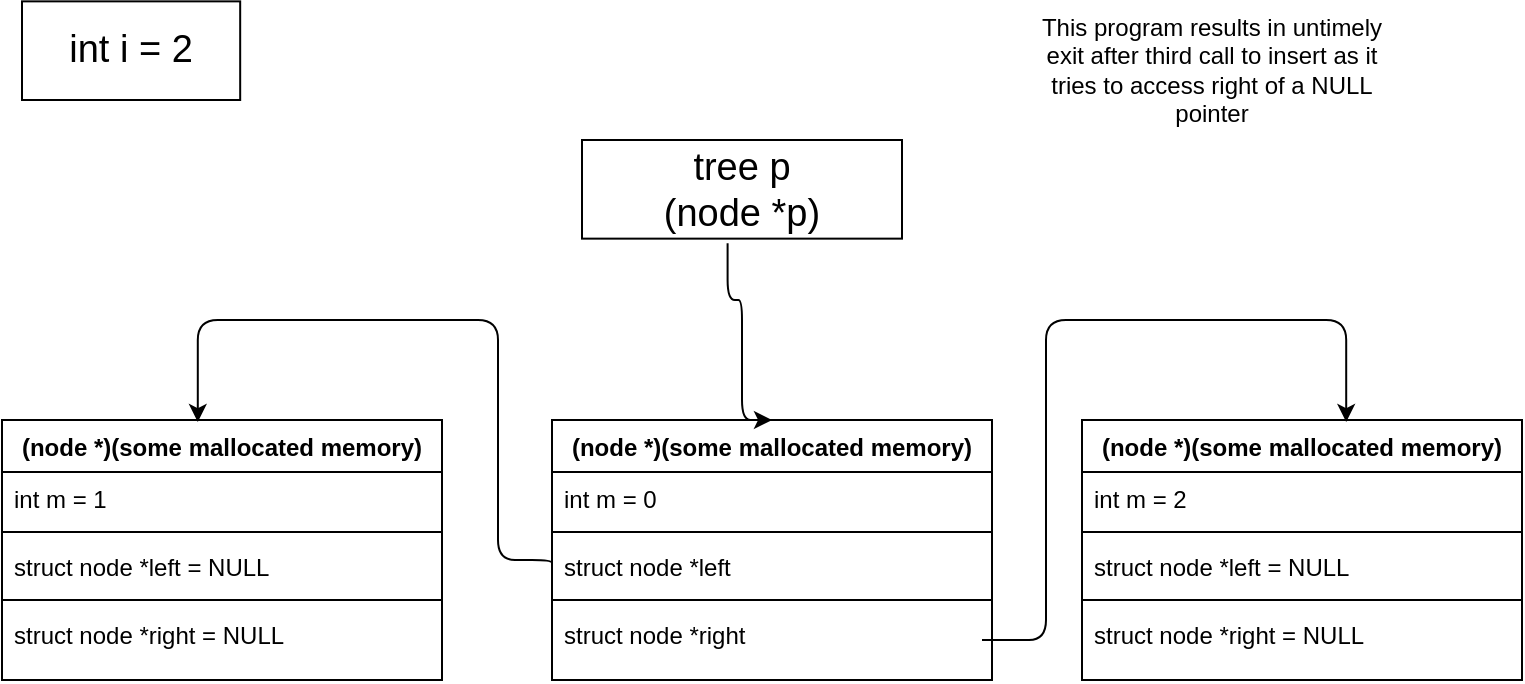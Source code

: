 <mxfile>
    <diagram id="AeqrRiYiPhX93P2mgVZ-" name="Page-1">
        <mxGraphModel dx="1357" dy="491" grid="1" gridSize="10" guides="1" tooltips="1" connect="1" arrows="1" fold="1" page="1" pageScale="1" pageWidth="850" pageHeight="1100" math="0" shadow="0">
            <root>
                <mxCell id="0"/>
                <mxCell id="1" parent="0"/>
                <mxCell id="2" value="(node *)(some mallocated memory)" style="swimlane;fontStyle=1;align=center;verticalAlign=top;childLayout=stackLayout;horizontal=1;startSize=26;horizontalStack=0;resizeParent=1;resizeParentMax=0;resizeLast=0;collapsible=1;marginBottom=0;" parent="1" vertex="1">
                    <mxGeometry x="315" y="230" width="220" height="130" as="geometry"/>
                </mxCell>
                <mxCell id="3" value="int m = 0" style="text;strokeColor=none;fillColor=none;align=left;verticalAlign=top;spacingLeft=4;spacingRight=4;overflow=hidden;rotatable=0;points=[[0,0.5],[1,0.5]];portConstraint=eastwest;" parent="2" vertex="1">
                    <mxGeometry y="26" width="220" height="26" as="geometry"/>
                </mxCell>
                <mxCell id="4" value="" style="line;strokeWidth=1;fillColor=none;align=left;verticalAlign=middle;spacingTop=-1;spacingLeft=3;spacingRight=3;rotatable=0;labelPosition=right;points=[];portConstraint=eastwest;strokeColor=inherit;" parent="2" vertex="1">
                    <mxGeometry y="52" width="220" height="8" as="geometry"/>
                </mxCell>
                <mxCell id="5" value="struct node *left " style="text;strokeColor=none;fillColor=none;align=left;verticalAlign=top;spacingLeft=4;spacingRight=4;overflow=hidden;rotatable=0;points=[[0,0.5],[1,0.5]];portConstraint=eastwest;" parent="2" vertex="1">
                    <mxGeometry y="60" width="220" height="26" as="geometry"/>
                </mxCell>
                <mxCell id="12" value="" style="line;strokeWidth=1;fillColor=none;align=left;verticalAlign=middle;spacingTop=-1;spacingLeft=3;spacingRight=3;rotatable=0;labelPosition=right;points=[];portConstraint=eastwest;strokeColor=inherit;" parent="2" vertex="1">
                    <mxGeometry y="86" width="220" height="8" as="geometry"/>
                </mxCell>
                <mxCell id="13" value="struct node *right " style="text;strokeColor=none;fillColor=none;align=left;verticalAlign=top;spacingLeft=4;spacingRight=4;overflow=hidden;rotatable=0;points=[[0,0.5],[1,0.5]];portConstraint=eastwest;" parent="2" vertex="1">
                    <mxGeometry y="94" width="220" height="26" as="geometry"/>
                </mxCell>
                <mxCell id="10" style="text;strokeColor=none;fillColor=none;align=left;verticalAlign=top;spacingLeft=4;spacingRight=4;overflow=hidden;rotatable=0;points=[[0,0.5],[1,0.5]];portConstraint=eastwest;" parent="2" vertex="1">
                    <mxGeometry y="120" width="220" height="10" as="geometry"/>
                </mxCell>
                <mxCell id="14" value="int i = 2" style="rounded=0;whiteSpace=wrap;html=1;fontSize=19;" parent="1" vertex="1">
                    <mxGeometry x="50" y="20.68" width="109.091" height="49.322" as="geometry"/>
                </mxCell>
                <mxCell id="16" value="tree p&lt;br&gt;(node *p)" style="rounded=0;whiteSpace=wrap;html=1;fontSize=19;" parent="1" vertex="1">
                    <mxGeometry x="330" y="90" width="160" height="49.32" as="geometry"/>
                </mxCell>
                <mxCell id="17" value="" style="endArrow=classic;html=1;exitX=0.455;exitY=1.047;exitDx=0;exitDy=0;exitPerimeter=0;entryX=0.5;entryY=0;entryDx=0;entryDy=0;edgeStyle=orthogonalEdgeStyle;" parent="1" source="16" target="2" edge="1">
                    <mxGeometry width="50" height="50" relative="1" as="geometry">
                        <mxPoint x="400" y="220" as="sourcePoint"/>
                        <mxPoint x="450" y="170" as="targetPoint"/>
                        <Array as="points">
                            <mxPoint x="403" y="170"/>
                            <mxPoint x="410" y="170"/>
                            <mxPoint x="410" y="230"/>
                        </Array>
                    </mxGeometry>
                </mxCell>
                <mxCell id="18" value="(node *)(some mallocated memory)" style="swimlane;fontStyle=1;align=center;verticalAlign=top;childLayout=stackLayout;horizontal=1;startSize=26;horizontalStack=0;resizeParent=1;resizeParentMax=0;resizeLast=0;collapsible=1;marginBottom=0;" parent="1" vertex="1">
                    <mxGeometry x="40" y="230" width="220" height="130" as="geometry"/>
                </mxCell>
                <mxCell id="19" value="int m = 1" style="text;strokeColor=none;fillColor=none;align=left;verticalAlign=top;spacingLeft=4;spacingRight=4;overflow=hidden;rotatable=0;points=[[0,0.5],[1,0.5]];portConstraint=eastwest;" parent="18" vertex="1">
                    <mxGeometry y="26" width="220" height="26" as="geometry"/>
                </mxCell>
                <mxCell id="20" value="" style="line;strokeWidth=1;fillColor=none;align=left;verticalAlign=middle;spacingTop=-1;spacingLeft=3;spacingRight=3;rotatable=0;labelPosition=right;points=[];portConstraint=eastwest;strokeColor=inherit;" parent="18" vertex="1">
                    <mxGeometry y="52" width="220" height="8" as="geometry"/>
                </mxCell>
                <mxCell id="21" value="struct node *left = NULL" style="text;strokeColor=none;fillColor=none;align=left;verticalAlign=top;spacingLeft=4;spacingRight=4;overflow=hidden;rotatable=0;points=[[0,0.5],[1,0.5]];portConstraint=eastwest;" parent="18" vertex="1">
                    <mxGeometry y="60" width="220" height="26" as="geometry"/>
                </mxCell>
                <mxCell id="22" value="" style="line;strokeWidth=1;fillColor=none;align=left;verticalAlign=middle;spacingTop=-1;spacingLeft=3;spacingRight=3;rotatable=0;labelPosition=right;points=[];portConstraint=eastwest;strokeColor=inherit;" parent="18" vertex="1">
                    <mxGeometry y="86" width="220" height="8" as="geometry"/>
                </mxCell>
                <mxCell id="23" value="struct node *right = NULL&#10;" style="text;strokeColor=none;fillColor=none;align=left;verticalAlign=top;spacingLeft=4;spacingRight=4;overflow=hidden;rotatable=0;points=[[0,0.5],[1,0.5]];portConstraint=eastwest;" parent="18" vertex="1">
                    <mxGeometry y="94" width="220" height="26" as="geometry"/>
                </mxCell>
                <mxCell id="24" style="text;strokeColor=none;fillColor=none;align=left;verticalAlign=top;spacingLeft=4;spacingRight=4;overflow=hidden;rotatable=0;points=[[0,0.5],[1,0.5]];portConstraint=eastwest;" parent="18" vertex="1">
                    <mxGeometry y="120" width="220" height="10" as="geometry"/>
                </mxCell>
                <mxCell id="25" value="(node *)(some mallocated memory)" style="swimlane;fontStyle=1;align=center;verticalAlign=top;childLayout=stackLayout;horizontal=1;startSize=26;horizontalStack=0;resizeParent=1;resizeParentMax=0;resizeLast=0;collapsible=1;marginBottom=0;" parent="1" vertex="1">
                    <mxGeometry x="580" y="230" width="220" height="130" as="geometry"/>
                </mxCell>
                <mxCell id="26" value="int m = 2" style="text;strokeColor=none;fillColor=none;align=left;verticalAlign=top;spacingLeft=4;spacingRight=4;overflow=hidden;rotatable=0;points=[[0,0.5],[1,0.5]];portConstraint=eastwest;" parent="25" vertex="1">
                    <mxGeometry y="26" width="220" height="26" as="geometry"/>
                </mxCell>
                <mxCell id="27" value="" style="line;strokeWidth=1;fillColor=none;align=left;verticalAlign=middle;spacingTop=-1;spacingLeft=3;spacingRight=3;rotatable=0;labelPosition=right;points=[];portConstraint=eastwest;strokeColor=inherit;" parent="25" vertex="1">
                    <mxGeometry y="52" width="220" height="8" as="geometry"/>
                </mxCell>
                <mxCell id="28" value="struct node *left = NULL" style="text;strokeColor=none;fillColor=none;align=left;verticalAlign=top;spacingLeft=4;spacingRight=4;overflow=hidden;rotatable=0;points=[[0,0.5],[1,0.5]];portConstraint=eastwest;" parent="25" vertex="1">
                    <mxGeometry y="60" width="220" height="26" as="geometry"/>
                </mxCell>
                <mxCell id="29" value="" style="line;strokeWidth=1;fillColor=none;align=left;verticalAlign=middle;spacingTop=-1;spacingLeft=3;spacingRight=3;rotatable=0;labelPosition=right;points=[];portConstraint=eastwest;strokeColor=inherit;" parent="25" vertex="1">
                    <mxGeometry y="86" width="220" height="8" as="geometry"/>
                </mxCell>
                <mxCell id="30" value="struct node *right = NULL&#10;" style="text;strokeColor=none;fillColor=none;align=left;verticalAlign=top;spacingLeft=4;spacingRight=4;overflow=hidden;rotatable=0;points=[[0,0.5],[1,0.5]];portConstraint=eastwest;" parent="25" vertex="1">
                    <mxGeometry y="94" width="220" height="26" as="geometry"/>
                </mxCell>
                <mxCell id="31" style="text;strokeColor=none;fillColor=none;align=left;verticalAlign=top;spacingLeft=4;spacingRight=4;overflow=hidden;rotatable=0;points=[[0,0.5],[1,0.5]];portConstraint=eastwest;" parent="25" vertex="1">
                    <mxGeometry y="120" width="220" height="10" as="geometry"/>
                </mxCell>
                <mxCell id="32" value="" style="endArrow=classic;html=1;exitX=0;exitY=0.5;exitDx=0;exitDy=0;entryX=0.445;entryY=0.008;entryDx=0;entryDy=0;entryPerimeter=0;edgeStyle=orthogonalEdgeStyle;" parent="1" source="5" target="18" edge="1">
                    <mxGeometry width="50" height="50" relative="1" as="geometry">
                        <mxPoint x="400" y="290" as="sourcePoint"/>
                        <mxPoint x="450" y="240" as="targetPoint"/>
                        <Array as="points">
                            <mxPoint x="315" y="300"/>
                            <mxPoint x="288" y="300"/>
                            <mxPoint x="288" y="180"/>
                            <mxPoint x="138" y="180"/>
                        </Array>
                    </mxGeometry>
                </mxCell>
                <mxCell id="34" value="" style="endArrow=classic;html=1;entryX=0.445;entryY=0.008;entryDx=0;entryDy=0;entryPerimeter=0;edgeStyle=orthogonalEdgeStyle;" parent="1" edge="1">
                    <mxGeometry width="50" height="50" relative="1" as="geometry">
                        <mxPoint x="530" y="340" as="sourcePoint"/>
                        <mxPoint x="712.1" y="231.04" as="targetPoint"/>
                        <Array as="points">
                            <mxPoint x="535" y="340"/>
                            <mxPoint x="562" y="340"/>
                            <mxPoint x="562" y="180"/>
                            <mxPoint x="712" y="180"/>
                        </Array>
                    </mxGeometry>
                </mxCell>
                <mxCell id="36" value="This program results in untimely exit after third call to insert as it tries to access right of a NULL pointer" style="text;html=1;strokeColor=none;fillColor=none;align=center;verticalAlign=middle;whiteSpace=wrap;rounded=0;" vertex="1" parent="1">
                    <mxGeometry x="550" y="40" width="190" height="30" as="geometry"/>
                </mxCell>
            </root>
        </mxGraphModel>
    </diagram>
</mxfile>
